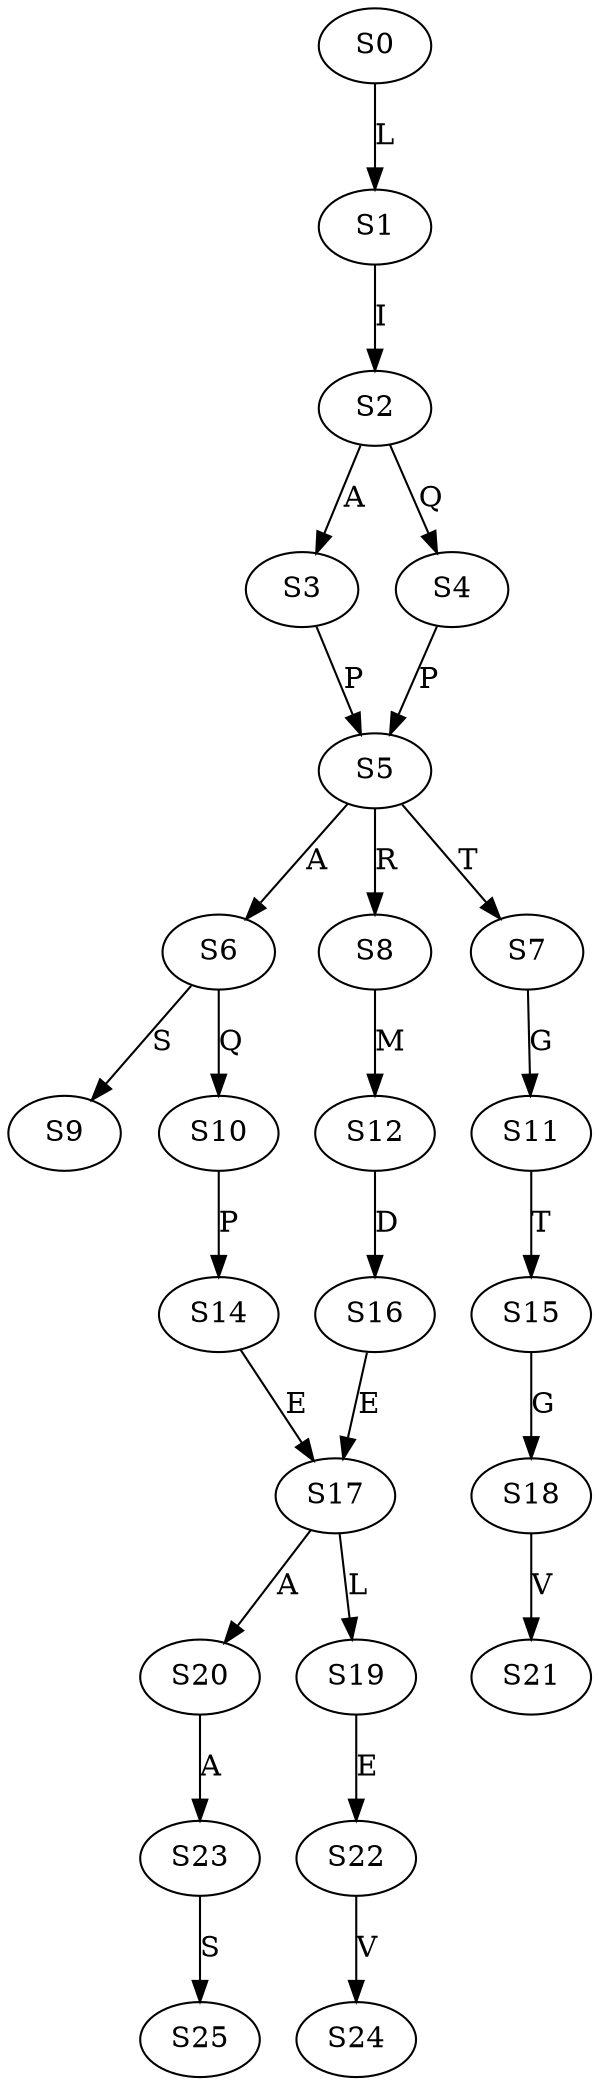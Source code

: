 strict digraph  {
	S0 -> S1 [ label = L ];
	S1 -> S2 [ label = I ];
	S2 -> S3 [ label = A ];
	S2 -> S4 [ label = Q ];
	S3 -> S5 [ label = P ];
	S4 -> S5 [ label = P ];
	S5 -> S6 [ label = A ];
	S5 -> S7 [ label = T ];
	S5 -> S8 [ label = R ];
	S6 -> S9 [ label = S ];
	S6 -> S10 [ label = Q ];
	S7 -> S11 [ label = G ];
	S8 -> S12 [ label = M ];
	S10 -> S14 [ label = P ];
	S11 -> S15 [ label = T ];
	S12 -> S16 [ label = D ];
	S14 -> S17 [ label = E ];
	S15 -> S18 [ label = G ];
	S16 -> S17 [ label = E ];
	S17 -> S19 [ label = L ];
	S17 -> S20 [ label = A ];
	S18 -> S21 [ label = V ];
	S19 -> S22 [ label = E ];
	S20 -> S23 [ label = A ];
	S22 -> S24 [ label = V ];
	S23 -> S25 [ label = S ];
}
